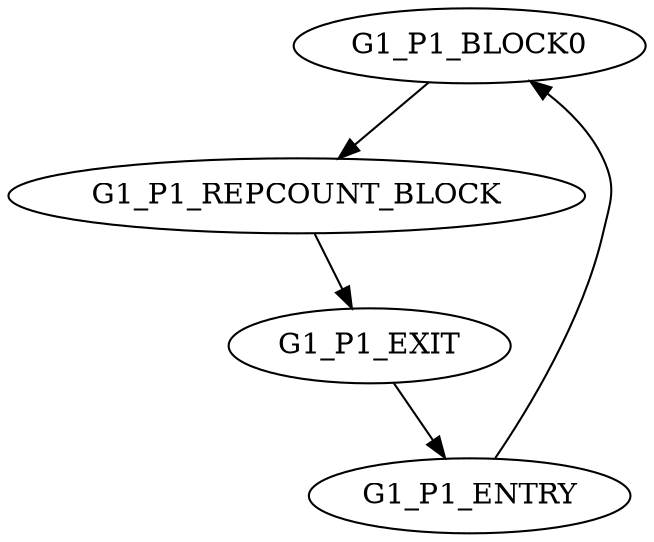 digraph g {
name="G1_P1_SCHEDULE";

graph[]

  "G1_P1_BLOCK0" [type="block", cpu="0", patentry="false", patexit="false", pattern="G1_P1", tperiod="100000000", qlo="0", qhi="0", qil="0"];
  "G1_P1_ENTRY" [type="block", cpu="0", patentry="true", patexit="false", pattern="G1_P1", tperiod="100000000", qlo="0", qhi="0", qil="0"];
  "G1_P1_REPCOUNT_BLOCK" [type="block", cpu="0", patentry="false", patexit="false", pattern="G1_P1", tperiod="0", qlo="1", qhi="0", qil="0"];
  "G1_P1_EXIT" [type="block", cpu="0", patentry="false", patexit="true", pattern="G1_P1", tperiod="100000000", qlo="1", qhi="1", qil="1"];
  "G1_P1_ENTRY" -> "G1_P1_BLOCK0" [type="defdst"];
  "G1_P1_BLOCK0" -> "G1_P1_REPCOUNT_BLOCK" [type="defdst"];
  "G1_P1_REPCOUNT_BLOCK" -> "G1_P1_EXIT" [type="defdst"];
  "G1_P1_EXIT" -> "G1_P1_ENTRY" [type="defdst"];

}
